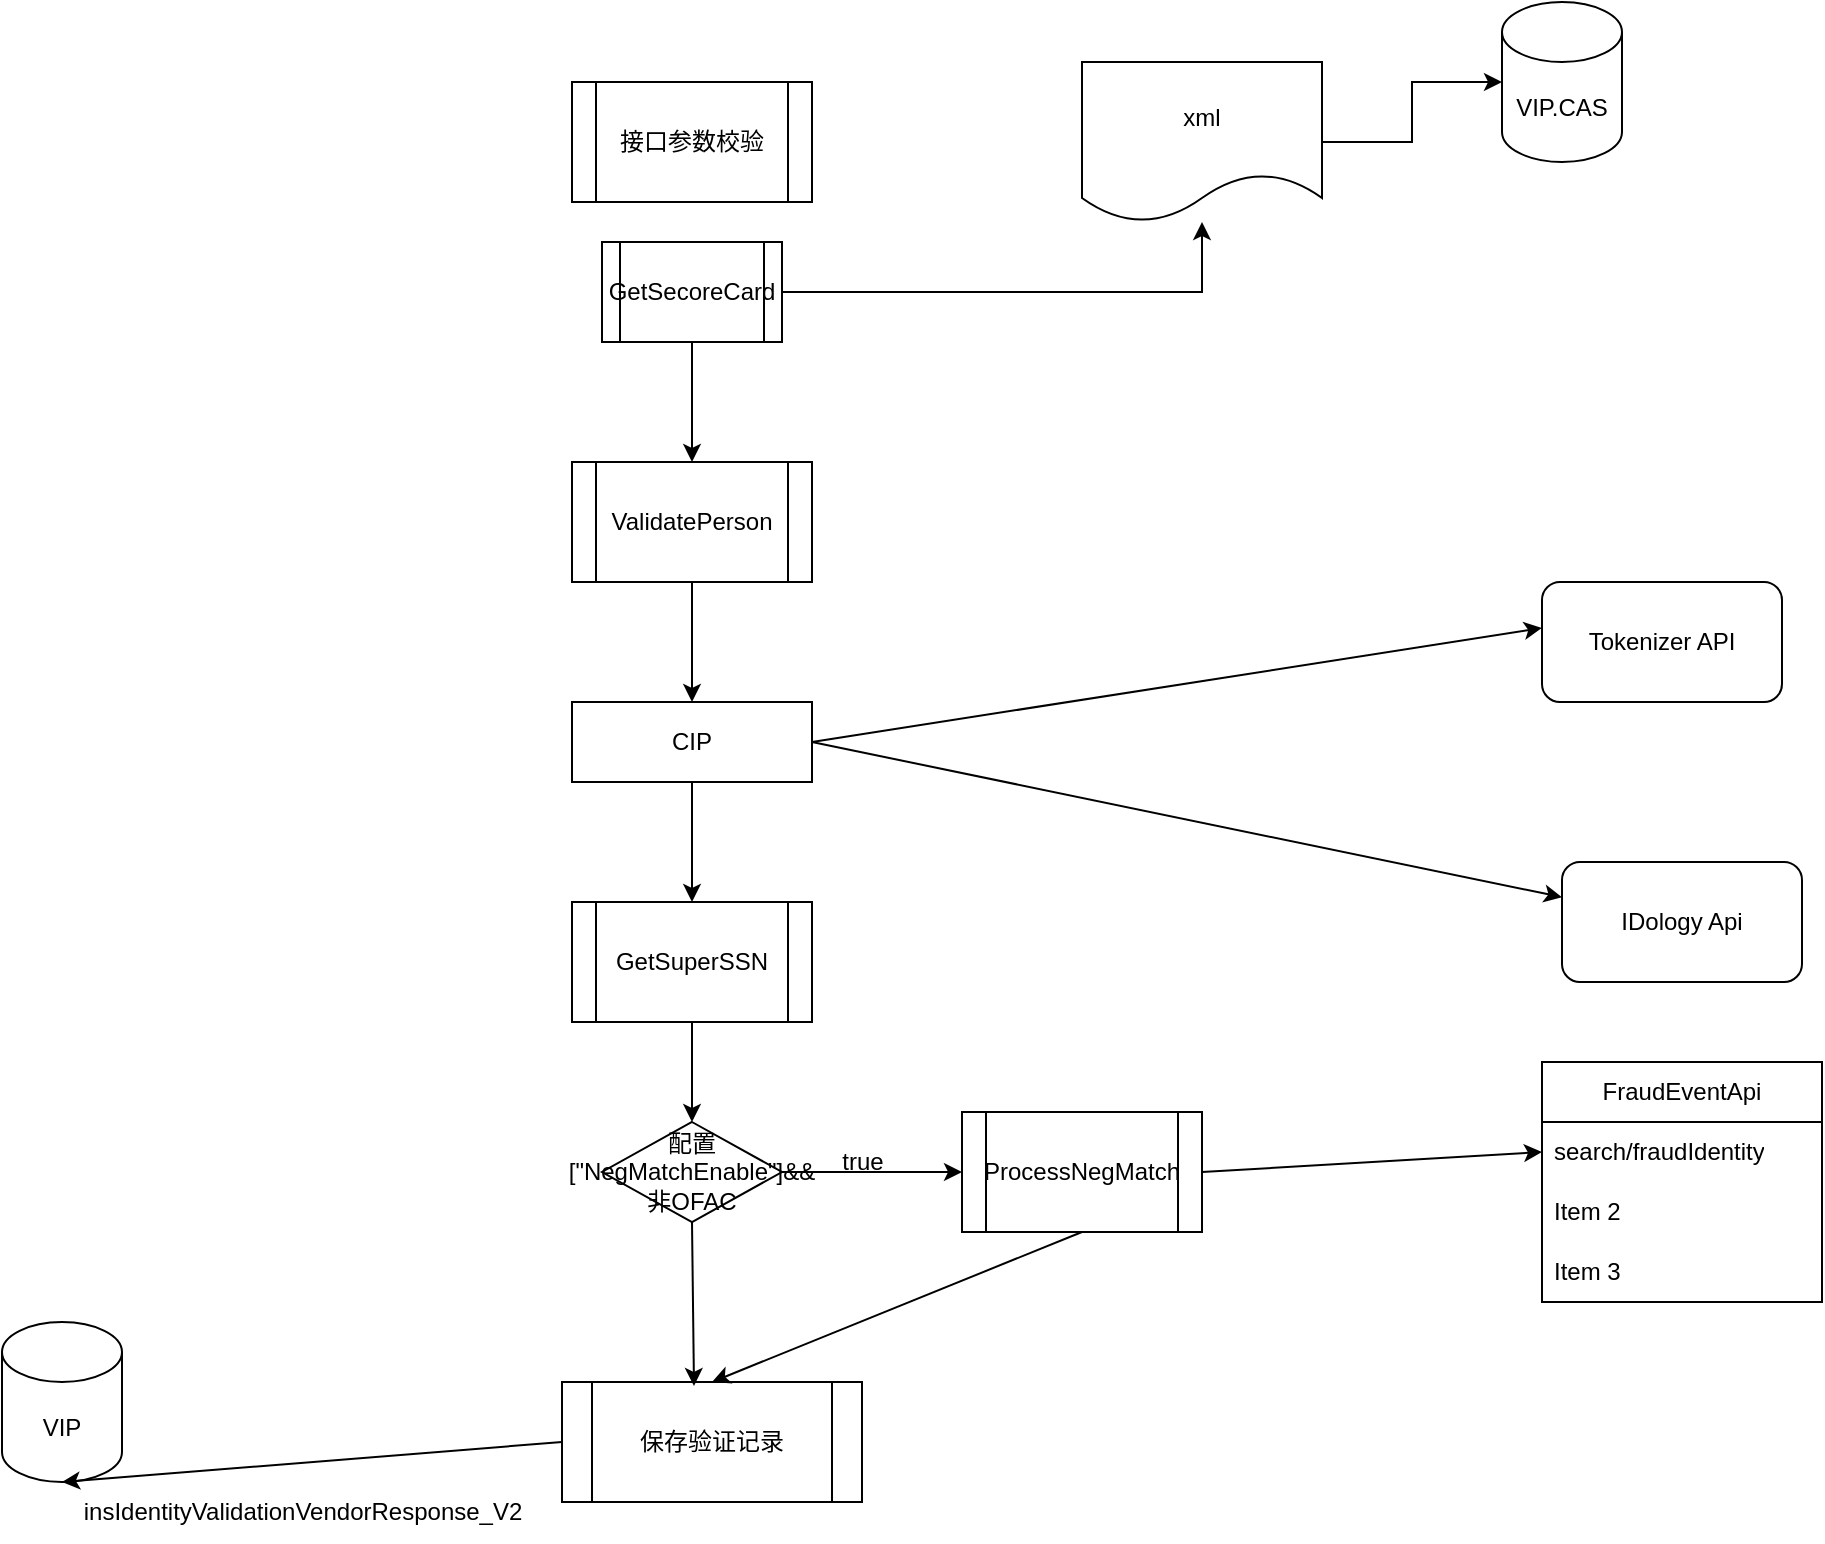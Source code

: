 <mxfile version="20.5.3" type="github">
  <diagram id="-pcG-jz9nyOJaBEfYR3d" name="Page-1">
    <mxGraphModel dx="1718" dy="450" grid="1" gridSize="10" guides="1" tooltips="1" connect="1" arrows="0" fold="1" page="1" pageScale="1" pageWidth="850" pageHeight="1100" math="0" shadow="0">
      <root>
        <mxCell id="0" />
        <mxCell id="1" parent="0" />
        <mxCell id="hIugXaNikR5vp4GkvQ3V-3" value="IDology Api" style="rounded=1;whiteSpace=wrap;html=1;" parent="1" vertex="1">
          <mxGeometry x="710" y="450" width="120" height="60" as="geometry" />
        </mxCell>
        <mxCell id="c3DOi_8PHYNx_k1MSMey-15" style="edgeStyle=orthogonalEdgeStyle;rounded=0;orthogonalLoop=1;jettySize=auto;html=1;entryX=0.5;entryY=0;entryDx=0;entryDy=0;" edge="1" parent="1" source="hIugXaNikR5vp4GkvQ3V-4" target="c3DOi_8PHYNx_k1MSMey-14">
          <mxGeometry relative="1" as="geometry" />
        </mxCell>
        <mxCell id="hIugXaNikR5vp4GkvQ3V-4" value="CIP" style="rounded=0;whiteSpace=wrap;html=1;" parent="1" vertex="1">
          <mxGeometry x="215" y="370" width="120" height="40" as="geometry" />
        </mxCell>
        <mxCell id="hIugXaNikR5vp4GkvQ3V-5" value="" style="endArrow=classic;html=1;rounded=0;exitX=1;exitY=0.5;exitDx=0;exitDy=0;" parent="1" source="hIugXaNikR5vp4GkvQ3V-4" target="hIugXaNikR5vp4GkvQ3V-3" edge="1">
          <mxGeometry width="50" height="50" relative="1" as="geometry">
            <mxPoint x="400" y="210" as="sourcePoint" />
            <mxPoint x="450" y="160" as="targetPoint" />
          </mxGeometry>
        </mxCell>
        <mxCell id="c3DOi_8PHYNx_k1MSMey-1" value="Tokenizer API" style="rounded=1;whiteSpace=wrap;html=1;" vertex="1" parent="1">
          <mxGeometry x="700" y="310" width="120" height="60" as="geometry" />
        </mxCell>
        <mxCell id="c3DOi_8PHYNx_k1MSMey-2" value="" style="endArrow=classic;html=1;rounded=0;entryX=0;entryY=0.383;entryDx=0;entryDy=0;entryPerimeter=0;exitX=1;exitY=0.5;exitDx=0;exitDy=0;" edge="1" parent="1" source="hIugXaNikR5vp4GkvQ3V-4" target="c3DOi_8PHYNx_k1MSMey-1">
          <mxGeometry width="50" height="50" relative="1" as="geometry">
            <mxPoint x="160" y="150" as="sourcePoint" />
            <mxPoint x="210" y="100" as="targetPoint" />
          </mxGeometry>
        </mxCell>
        <mxCell id="c3DOi_8PHYNx_k1MSMey-3" value="VIP.CAS" style="shape=cylinder3;whiteSpace=wrap;html=1;boundedLbl=1;backgroundOutline=1;size=15;" vertex="1" parent="1">
          <mxGeometry x="680" y="20" width="60" height="80" as="geometry" />
        </mxCell>
        <mxCell id="c3DOi_8PHYNx_k1MSMey-8" style="edgeStyle=orthogonalEdgeStyle;rounded=0;orthogonalLoop=1;jettySize=auto;html=1;" edge="1" parent="1" source="c3DOi_8PHYNx_k1MSMey-4" target="c3DOi_8PHYNx_k1MSMey-5">
          <mxGeometry relative="1" as="geometry" />
        </mxCell>
        <mxCell id="c3DOi_8PHYNx_k1MSMey-10" style="edgeStyle=orthogonalEdgeStyle;rounded=0;orthogonalLoop=1;jettySize=auto;html=1;" edge="1" parent="1" source="c3DOi_8PHYNx_k1MSMey-4" target="c3DOi_8PHYNx_k1MSMey-9">
          <mxGeometry relative="1" as="geometry" />
        </mxCell>
        <mxCell id="c3DOi_8PHYNx_k1MSMey-4" value="GetSecoreCard" style="shape=process;whiteSpace=wrap;html=1;backgroundOutline=1;" vertex="1" parent="1">
          <mxGeometry x="230" y="140" width="90" height="50" as="geometry" />
        </mxCell>
        <mxCell id="c3DOi_8PHYNx_k1MSMey-7" style="edgeStyle=orthogonalEdgeStyle;rounded=0;orthogonalLoop=1;jettySize=auto;html=1;entryX=0;entryY=0.5;entryDx=0;entryDy=0;entryPerimeter=0;" edge="1" parent="1" source="c3DOi_8PHYNx_k1MSMey-5" target="c3DOi_8PHYNx_k1MSMey-3">
          <mxGeometry relative="1" as="geometry" />
        </mxCell>
        <mxCell id="c3DOi_8PHYNx_k1MSMey-5" value="xml" style="shape=document;whiteSpace=wrap;html=1;boundedLbl=1;" vertex="1" parent="1">
          <mxGeometry x="470" y="50" width="120" height="80" as="geometry" />
        </mxCell>
        <mxCell id="c3DOi_8PHYNx_k1MSMey-11" style="edgeStyle=orthogonalEdgeStyle;rounded=0;orthogonalLoop=1;jettySize=auto;html=1;entryX=0.5;entryY=0;entryDx=0;entryDy=0;" edge="1" parent="1" source="c3DOi_8PHYNx_k1MSMey-9" target="hIugXaNikR5vp4GkvQ3V-4">
          <mxGeometry relative="1" as="geometry" />
        </mxCell>
        <mxCell id="c3DOi_8PHYNx_k1MSMey-9" value="ValidatePerson" style="shape=process;whiteSpace=wrap;html=1;backgroundOutline=1;" vertex="1" parent="1">
          <mxGeometry x="215" y="250" width="120" height="60" as="geometry" />
        </mxCell>
        <mxCell id="c3DOi_8PHYNx_k1MSMey-13" value="接口参数校验" style="shape=process;whiteSpace=wrap;html=1;backgroundOutline=1;" vertex="1" parent="1">
          <mxGeometry x="215" y="60" width="120" height="60" as="geometry" />
        </mxCell>
        <mxCell id="c3DOi_8PHYNx_k1MSMey-20" style="edgeStyle=orthogonalEdgeStyle;rounded=0;orthogonalLoop=1;jettySize=auto;html=1;entryX=0.5;entryY=0;entryDx=0;entryDy=0;" edge="1" parent="1" source="c3DOi_8PHYNx_k1MSMey-14" target="c3DOi_8PHYNx_k1MSMey-19">
          <mxGeometry relative="1" as="geometry" />
        </mxCell>
        <mxCell id="c3DOi_8PHYNx_k1MSMey-14" value="GetSuperSSN" style="shape=process;whiteSpace=wrap;html=1;backgroundOutline=1;" vertex="1" parent="1">
          <mxGeometry x="215" y="470" width="120" height="60" as="geometry" />
        </mxCell>
        <mxCell id="c3DOi_8PHYNx_k1MSMey-17" value="ProcessNegMatch" style="shape=process;whiteSpace=wrap;html=1;backgroundOutline=1;" vertex="1" parent="1">
          <mxGeometry x="410" y="575" width="120" height="60" as="geometry" />
        </mxCell>
        <mxCell id="c3DOi_8PHYNx_k1MSMey-23" style="edgeStyle=orthogonalEdgeStyle;rounded=0;orthogonalLoop=1;jettySize=auto;html=1;entryX=0;entryY=0.5;entryDx=0;entryDy=0;" edge="1" parent="1" source="c3DOi_8PHYNx_k1MSMey-19" target="c3DOi_8PHYNx_k1MSMey-17">
          <mxGeometry relative="1" as="geometry" />
        </mxCell>
        <mxCell id="c3DOi_8PHYNx_k1MSMey-19" value="配置[&quot;NegMatchEnable&quot;]&amp;amp;&amp;amp; 非OFAC" style="rhombus;whiteSpace=wrap;html=1;spacing=2;" vertex="1" parent="1">
          <mxGeometry x="230" y="580" width="90" height="50" as="geometry" />
        </mxCell>
        <mxCell id="c3DOi_8PHYNx_k1MSMey-24" value="true" style="text;html=1;align=center;verticalAlign=middle;resizable=0;points=[];autosize=1;strokeColor=none;fillColor=none;" vertex="1" parent="1">
          <mxGeometry x="340" y="585" width="40" height="30" as="geometry" />
        </mxCell>
        <mxCell id="c3DOi_8PHYNx_k1MSMey-26" value="" style="endArrow=classic;html=1;rounded=0;entryX=0;entryY=0.5;entryDx=0;entryDy=0;exitX=1;exitY=0.5;exitDx=0;exitDy=0;" edge="1" parent="1" source="c3DOi_8PHYNx_k1MSMey-17" target="c3DOi_8PHYNx_k1MSMey-34">
          <mxGeometry width="50" height="50" relative="1" as="geometry">
            <mxPoint x="400" y="600" as="sourcePoint" />
            <mxPoint x="570" y="592.5" as="targetPoint" />
          </mxGeometry>
        </mxCell>
        <mxCell id="c3DOi_8PHYNx_k1MSMey-33" value="FraudEventApi" style="swimlane;fontStyle=0;childLayout=stackLayout;horizontal=1;startSize=30;horizontalStack=0;resizeParent=1;resizeParentMax=0;resizeLast=0;collapsible=1;marginBottom=0;whiteSpace=wrap;html=1;" vertex="1" parent="1">
          <mxGeometry x="700" y="550" width="140" height="120" as="geometry" />
        </mxCell>
        <mxCell id="c3DOi_8PHYNx_k1MSMey-34" value="&lt;span style=&quot;text-align: center;&quot;&gt;search/fraudIdentity&lt;/span&gt;" style="text;strokeColor=none;fillColor=none;align=left;verticalAlign=middle;spacingLeft=4;spacingRight=4;overflow=hidden;points=[[0,0.5],[1,0.5]];portConstraint=eastwest;rotatable=0;whiteSpace=wrap;html=1;" vertex="1" parent="c3DOi_8PHYNx_k1MSMey-33">
          <mxGeometry y="30" width="140" height="30" as="geometry" />
        </mxCell>
        <mxCell id="c3DOi_8PHYNx_k1MSMey-35" value="Item 2" style="text;strokeColor=none;fillColor=none;align=left;verticalAlign=middle;spacingLeft=4;spacingRight=4;overflow=hidden;points=[[0,0.5],[1,0.5]];portConstraint=eastwest;rotatable=0;whiteSpace=wrap;html=1;" vertex="1" parent="c3DOi_8PHYNx_k1MSMey-33">
          <mxGeometry y="60" width="140" height="30" as="geometry" />
        </mxCell>
        <mxCell id="c3DOi_8PHYNx_k1MSMey-36" value="Item 3" style="text;strokeColor=none;fillColor=none;align=left;verticalAlign=middle;spacingLeft=4;spacingRight=4;overflow=hidden;points=[[0,0.5],[1,0.5]];portConstraint=eastwest;rotatable=0;whiteSpace=wrap;html=1;" vertex="1" parent="c3DOi_8PHYNx_k1MSMey-33">
          <mxGeometry y="90" width="140" height="30" as="geometry" />
        </mxCell>
        <mxCell id="c3DOi_8PHYNx_k1MSMey-37" value="保存验证记录" style="shape=process;whiteSpace=wrap;html=1;backgroundOutline=1;" vertex="1" parent="1">
          <mxGeometry x="210" y="710" width="150" height="60" as="geometry" />
        </mxCell>
        <mxCell id="c3DOi_8PHYNx_k1MSMey-38" value="" style="endArrow=classic;html=1;rounded=0;exitX=0.5;exitY=1;exitDx=0;exitDy=0;entryX=0.44;entryY=0.033;entryDx=0;entryDy=0;entryPerimeter=0;" edge="1" parent="1" source="c3DOi_8PHYNx_k1MSMey-19" target="c3DOi_8PHYNx_k1MSMey-37">
          <mxGeometry width="50" height="50" relative="1" as="geometry">
            <mxPoint x="400" y="600" as="sourcePoint" />
            <mxPoint x="450" y="550" as="targetPoint" />
          </mxGeometry>
        </mxCell>
        <mxCell id="c3DOi_8PHYNx_k1MSMey-40" value="" style="endArrow=classic;html=1;rounded=0;exitX=0.5;exitY=1;exitDx=0;exitDy=0;entryX=0.5;entryY=0;entryDx=0;entryDy=0;" edge="1" parent="1" source="c3DOi_8PHYNx_k1MSMey-17" target="c3DOi_8PHYNx_k1MSMey-37">
          <mxGeometry width="50" height="50" relative="1" as="geometry">
            <mxPoint x="425" y="670" as="sourcePoint" />
            <mxPoint x="426" y="731.98" as="targetPoint" />
          </mxGeometry>
        </mxCell>
        <mxCell id="c3DOi_8PHYNx_k1MSMey-41" value="VIP" style="shape=cylinder3;whiteSpace=wrap;html=1;boundedLbl=1;backgroundOutline=1;size=15;" vertex="1" parent="1">
          <mxGeometry x="-70" y="680" width="60" height="80" as="geometry" />
        </mxCell>
        <mxCell id="c3DOi_8PHYNx_k1MSMey-43" value="" style="endArrow=classic;html=1;rounded=0;exitX=0;exitY=0.5;exitDx=0;exitDy=0;" edge="1" parent="1" source="c3DOi_8PHYNx_k1MSMey-37">
          <mxGeometry width="50" height="50" relative="1" as="geometry">
            <mxPoint x="-90" y="810" as="sourcePoint" />
            <mxPoint x="-40" y="760" as="targetPoint" />
          </mxGeometry>
        </mxCell>
        <mxCell id="c3DOi_8PHYNx_k1MSMey-44" value="insIdentityValidationVendorResponse_V2" style="text;html=1;align=center;verticalAlign=middle;resizable=0;points=[];autosize=1;strokeColor=none;fillColor=none;" vertex="1" parent="1">
          <mxGeometry x="-40" y="760" width="240" height="30" as="geometry" />
        </mxCell>
      </root>
    </mxGraphModel>
  </diagram>
</mxfile>
